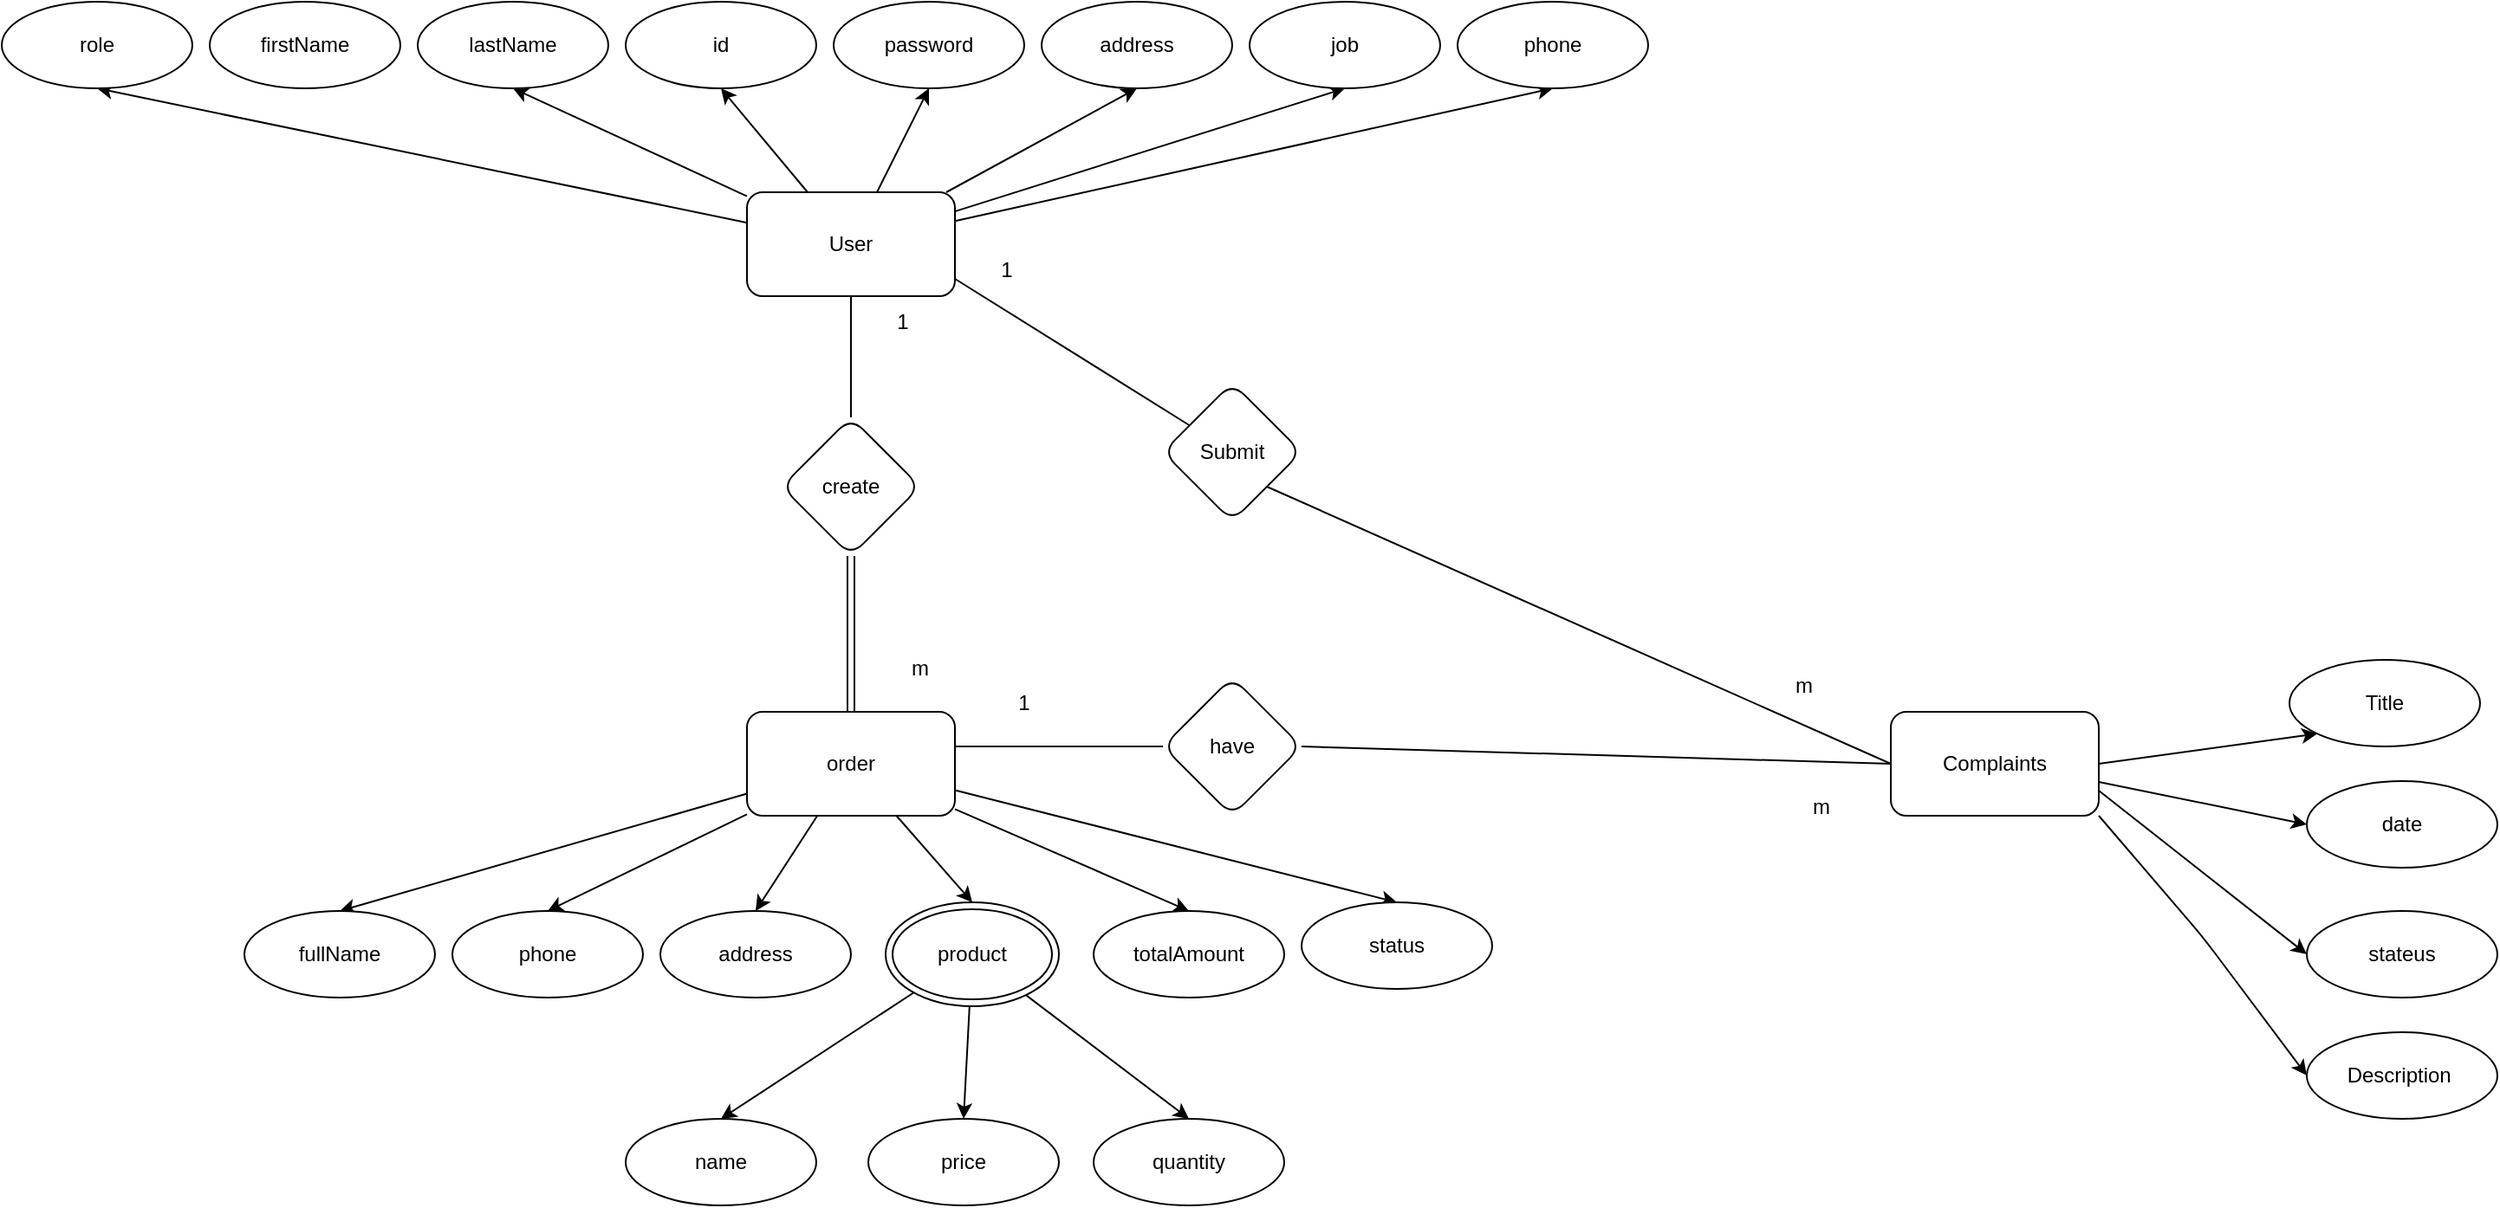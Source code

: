 <mxfile>
    <diagram id="gKTtsHwP7KGDVdEChfmq" name="Page-1">
        <mxGraphModel dx="2477" dy="1078" grid="1" gridSize="10" guides="1" tooltips="1" connect="1" arrows="1" fold="1" page="1" pageScale="1" pageWidth="850" pageHeight="1100" math="0" shadow="0">
            <root>
                <mxCell id="0"/>
                <mxCell id="1" parent="0"/>
                <mxCell id="8" value="" style="edgeStyle=none;html=1;entryX=0.5;entryY=1;entryDx=0;entryDy=0;" parent="1" source="3" target="9" edge="1">
                    <mxGeometry relative="1" as="geometry">
                        <mxPoint x="380" y="140.0" as="targetPoint"/>
                    </mxGeometry>
                </mxCell>
                <mxCell id="17" style="edgeStyle=none;html=1;entryX=0.5;entryY=1;entryDx=0;entryDy=0;" parent="1" source="3" target="11" edge="1">
                    <mxGeometry relative="1" as="geometry"/>
                </mxCell>
                <mxCell id="18" style="edgeStyle=none;html=1;entryX=0.5;entryY=1;entryDx=0;entryDy=0;" parent="1" source="3" target="12" edge="1">
                    <mxGeometry relative="1" as="geometry"/>
                </mxCell>
                <mxCell id="19" style="edgeStyle=none;html=1;entryX=0.5;entryY=1;entryDx=0;entryDy=0;" parent="1" source="3" target="13" edge="1">
                    <mxGeometry relative="1" as="geometry"/>
                </mxCell>
                <mxCell id="20" style="edgeStyle=none;html=1;entryX=0.5;entryY=1;entryDx=0;entryDy=0;" parent="1" source="3" target="14" edge="1">
                    <mxGeometry relative="1" as="geometry"/>
                </mxCell>
                <mxCell id="21" style="edgeStyle=none;html=1;entryX=0.5;entryY=1;entryDx=0;entryDy=0;" parent="1" source="3" target="15" edge="1">
                    <mxGeometry relative="1" as="geometry"/>
                </mxCell>
                <mxCell id="22" style="edgeStyle=none;html=1;entryX=0.5;entryY=1;entryDx=0;entryDy=0;" parent="1" source="3" target="16" edge="1">
                    <mxGeometry relative="1" as="geometry"/>
                </mxCell>
                <mxCell id="3" value="User" style="rounded=1;whiteSpace=wrap;html=1;" parent="1" vertex="1">
                    <mxGeometry x="320" y="210" width="120" height="60" as="geometry"/>
                </mxCell>
                <mxCell id="33" style="edgeStyle=none;html=1;entryX=0.5;entryY=0;entryDx=0;entryDy=0;" parent="1" source="4" target="23" edge="1">
                    <mxGeometry relative="1" as="geometry"/>
                </mxCell>
                <mxCell id="34" style="edgeStyle=none;html=1;entryX=0.5;entryY=0;entryDx=0;entryDy=0;" parent="1" source="4" target="24" edge="1">
                    <mxGeometry relative="1" as="geometry"/>
                </mxCell>
                <mxCell id="35" style="edgeStyle=none;html=1;entryX=0.5;entryY=0;entryDx=0;entryDy=0;" parent="1" source="4" target="25" edge="1">
                    <mxGeometry relative="1" as="geometry"/>
                </mxCell>
                <mxCell id="36" style="edgeStyle=none;html=1;entryX=0.5;entryY=0;entryDx=0;entryDy=0;" parent="1" source="4" target="32" edge="1">
                    <mxGeometry relative="1" as="geometry"/>
                </mxCell>
                <mxCell id="37" style="edgeStyle=none;html=1;entryX=0.5;entryY=0;entryDx=0;entryDy=0;" parent="1" source="4" target="31" edge="1">
                    <mxGeometry relative="1" as="geometry"/>
                </mxCell>
                <mxCell id="48" style="edgeStyle=none;html=1;entryX=0.5;entryY=0;entryDx=0;entryDy=0;" parent="1" source="4" target="47" edge="1">
                    <mxGeometry relative="1" as="geometry"/>
                </mxCell>
                <mxCell id="4" value="order" style="rounded=1;whiteSpace=wrap;html=1;" parent="1" vertex="1">
                    <mxGeometry x="320" y="510" width="120" height="60" as="geometry"/>
                </mxCell>
                <mxCell id="9" value="role" style="ellipse;whiteSpace=wrap;html=1;" parent="1" vertex="1">
                    <mxGeometry x="-110" y="100" width="110" height="50" as="geometry"/>
                </mxCell>
                <mxCell id="10" value="firstName" style="ellipse;whiteSpace=wrap;html=1;" parent="1" vertex="1">
                    <mxGeometry x="10" y="100" width="110" height="50" as="geometry"/>
                </mxCell>
                <mxCell id="11" value="lastName" style="ellipse;whiteSpace=wrap;html=1;" parent="1" vertex="1">
                    <mxGeometry x="130" y="100" width="110" height="50" as="geometry"/>
                </mxCell>
                <mxCell id="12" value="id" style="ellipse;whiteSpace=wrap;html=1;" parent="1" vertex="1">
                    <mxGeometry x="250" y="100" width="110" height="50" as="geometry"/>
                </mxCell>
                <mxCell id="13" value="password" style="ellipse;whiteSpace=wrap;html=1;" parent="1" vertex="1">
                    <mxGeometry x="370" y="100" width="110" height="50" as="geometry"/>
                </mxCell>
                <mxCell id="14" value="address" style="ellipse;whiteSpace=wrap;html=1;" parent="1" vertex="1">
                    <mxGeometry x="490" y="100" width="110" height="50" as="geometry"/>
                </mxCell>
                <mxCell id="15" value="job" style="ellipse;whiteSpace=wrap;html=1;" parent="1" vertex="1">
                    <mxGeometry x="610" y="100" width="110" height="50" as="geometry"/>
                </mxCell>
                <mxCell id="16" value="phone" style="ellipse;whiteSpace=wrap;html=1;" parent="1" vertex="1">
                    <mxGeometry x="730" y="100" width="110" height="50" as="geometry"/>
                </mxCell>
                <mxCell id="23" value="fullName" style="ellipse;whiteSpace=wrap;html=1;" parent="1" vertex="1">
                    <mxGeometry x="30" y="625" width="110" height="50" as="geometry"/>
                </mxCell>
                <mxCell id="24" value="phone" style="ellipse;whiteSpace=wrap;html=1;" parent="1" vertex="1">
                    <mxGeometry x="150" y="625" width="110" height="50" as="geometry"/>
                </mxCell>
                <mxCell id="25" value="address" style="ellipse;whiteSpace=wrap;html=1;" parent="1" vertex="1">
                    <mxGeometry x="270" y="625" width="110" height="50" as="geometry"/>
                </mxCell>
                <mxCell id="31" value="totalAmount" style="ellipse;whiteSpace=wrap;html=1;" parent="1" vertex="1">
                    <mxGeometry x="520" y="625" width="110" height="50" as="geometry"/>
                </mxCell>
                <mxCell id="41" style="edgeStyle=none;html=1;entryX=0.5;entryY=0;entryDx=0;entryDy=0;" parent="1" source="32" target="38" edge="1">
                    <mxGeometry relative="1" as="geometry"/>
                </mxCell>
                <mxCell id="42" style="edgeStyle=none;html=1;entryX=0.5;entryY=0;entryDx=0;entryDy=0;" parent="1" source="32" target="39" edge="1">
                    <mxGeometry relative="1" as="geometry"/>
                </mxCell>
                <mxCell id="43" style="edgeStyle=none;html=1;entryX=0.5;entryY=0;entryDx=0;entryDy=0;" parent="1" source="32" target="40" edge="1">
                    <mxGeometry relative="1" as="geometry"/>
                </mxCell>
                <mxCell id="32" value="product" style="ellipse;shape=doubleEllipse;whiteSpace=wrap;html=1;" parent="1" vertex="1">
                    <mxGeometry x="400" y="620" width="100" height="60" as="geometry"/>
                </mxCell>
                <mxCell id="38" value="name" style="ellipse;whiteSpace=wrap;html=1;" parent="1" vertex="1">
                    <mxGeometry x="250" y="745" width="110" height="50" as="geometry"/>
                </mxCell>
                <mxCell id="39" value="price" style="ellipse;whiteSpace=wrap;html=1;" parent="1" vertex="1">
                    <mxGeometry x="390" y="745" width="110" height="50" as="geometry"/>
                </mxCell>
                <mxCell id="40" value="quantity" style="ellipse;whiteSpace=wrap;html=1;" parent="1" vertex="1">
                    <mxGeometry x="520" y="745" width="110" height="50" as="geometry"/>
                </mxCell>
                <mxCell id="44" value="create" style="rhombus;whiteSpace=wrap;html=1;rounded=1;" parent="1" vertex="1">
                    <mxGeometry x="340" y="340" width="80" height="80" as="geometry"/>
                </mxCell>
                <mxCell id="47" value="status" style="ellipse;whiteSpace=wrap;html=1;" parent="1" vertex="1">
                    <mxGeometry x="640" y="620" width="110" height="50" as="geometry"/>
                </mxCell>
                <mxCell id="50" value="" style="endArrow=none;html=1;entryX=0.5;entryY=1;entryDx=0;entryDy=0;exitX=0.5;exitY=0;exitDx=0;exitDy=0;" parent="1" source="44" target="3" edge="1">
                    <mxGeometry width="50" height="50" relative="1" as="geometry">
                        <mxPoint x="390" y="340" as="sourcePoint"/>
                        <mxPoint x="440" y="290" as="targetPoint"/>
                    </mxGeometry>
                </mxCell>
                <mxCell id="52" value="" style="shape=link;html=1;entryX=0.5;entryY=0;entryDx=0;entryDy=0;exitX=0.5;exitY=1;exitDx=0;exitDy=0;" parent="1" source="44" target="4" edge="1">
                    <mxGeometry width="100" relative="1" as="geometry">
                        <mxPoint x="350" y="420" as="sourcePoint"/>
                        <mxPoint x="450" y="420" as="targetPoint"/>
                    </mxGeometry>
                </mxCell>
                <mxCell id="53" value="1" style="text;html=1;strokeColor=none;fillColor=none;align=center;verticalAlign=middle;whiteSpace=wrap;rounded=0;" parent="1" vertex="1">
                    <mxGeometry x="380" y="270" width="60" height="30" as="geometry"/>
                </mxCell>
                <mxCell id="55" value="m" style="text;html=1;strokeColor=none;fillColor=none;align=center;verticalAlign=middle;whiteSpace=wrap;rounded=0;" parent="1" vertex="1">
                    <mxGeometry x="390" y="470" width="60" height="30" as="geometry"/>
                </mxCell>
                <mxCell id="56" value="Complaints" style="rounded=1;whiteSpace=wrap;html=1;" parent="1" vertex="1">
                    <mxGeometry x="980" y="510" width="120" height="60" as="geometry"/>
                </mxCell>
                <mxCell id="57" value="Title" style="ellipse;whiteSpace=wrap;html=1;" parent="1" vertex="1">
                    <mxGeometry x="1210" y="480" width="110" height="50" as="geometry"/>
                </mxCell>
                <mxCell id="59" value="date" style="ellipse;whiteSpace=wrap;html=1;" parent="1" vertex="1">
                    <mxGeometry x="1220" y="550" width="110" height="50" as="geometry"/>
                </mxCell>
                <mxCell id="61" value="Submit" style="rhombus;whiteSpace=wrap;html=1;rounded=1;" parent="1" vertex="1">
                    <mxGeometry x="560" y="320" width="80" height="80" as="geometry"/>
                </mxCell>
                <mxCell id="62" value="" style="endArrow=none;html=1;entryX=0.5;entryY=1;entryDx=0;entryDy=0;" parent="1" source="61" edge="1">
                    <mxGeometry width="50" height="50" relative="1" as="geometry">
                        <mxPoint x="440" y="330" as="sourcePoint"/>
                        <mxPoint x="440" y="260" as="targetPoint"/>
                    </mxGeometry>
                </mxCell>
                <mxCell id="63" value="" style="endArrow=none;html=1;entryX=0.5;entryY=1;entryDx=0;entryDy=0;exitX=0;exitY=0.5;exitDx=0;exitDy=0;" parent="1" source="56" edge="1">
                    <mxGeometry width="50" height="50" relative="1" as="geometry">
                        <mxPoint x="620" y="450" as="sourcePoint"/>
                        <mxPoint x="620" y="380" as="targetPoint"/>
                    </mxGeometry>
                </mxCell>
                <mxCell id="65" style="edgeStyle=none;html=1;entryX=0;entryY=0.5;entryDx=0;entryDy=0;" parent="1" target="59" edge="1">
                    <mxGeometry relative="1" as="geometry">
                        <mxPoint x="1100" y="550.48" as="sourcePoint"/>
                        <mxPoint x="1234.208" y="459.525" as="targetPoint"/>
                    </mxGeometry>
                </mxCell>
                <mxCell id="67" style="edgeStyle=none;html=1;entryX=0;entryY=1;entryDx=0;entryDy=0;" parent="1" target="57" edge="1">
                    <mxGeometry relative="1" as="geometry">
                        <mxPoint x="1100" y="540" as="sourcePoint"/>
                        <mxPoint x="1218.46" y="578" as="targetPoint"/>
                        <Array as="points"/>
                    </mxGeometry>
                </mxCell>
                <mxCell id="68" value="1" style="text;html=1;strokeColor=none;fillColor=none;align=center;verticalAlign=middle;whiteSpace=wrap;rounded=0;" parent="1" vertex="1">
                    <mxGeometry x="440" y="240" width="60" height="30" as="geometry"/>
                </mxCell>
                <mxCell id="69" value="m" style="text;html=1;strokeColor=none;fillColor=none;align=center;verticalAlign=middle;whiteSpace=wrap;rounded=0;" parent="1" vertex="1">
                    <mxGeometry x="900" y="480" width="60" height="30" as="geometry"/>
                </mxCell>
                <mxCell id="70" value="have" style="rhombus;whiteSpace=wrap;html=1;rounded=1;" vertex="1" parent="1">
                    <mxGeometry x="560" y="490" width="80" height="80" as="geometry"/>
                </mxCell>
                <mxCell id="71" value="" style="endArrow=none;html=1;entryX=0.5;entryY=1;entryDx=0;entryDy=0;exitX=0;exitY=0.5;exitDx=0;exitDy=0;" edge="1" parent="1" source="70">
                    <mxGeometry width="50" height="50" relative="1" as="geometry">
                        <mxPoint x="575.385" y="614.615" as="sourcePoint"/>
                        <mxPoint x="440" y="530" as="targetPoint"/>
                    </mxGeometry>
                </mxCell>
                <mxCell id="73" value="" style="endArrow=none;html=1;entryX=0.5;entryY=1;entryDx=0;entryDy=0;exitX=0;exitY=0.5;exitDx=0;exitDy=0;" edge="1" parent="1" source="56">
                    <mxGeometry width="50" height="50" relative="1" as="geometry">
                        <mxPoint x="1000" y="690" as="sourcePoint"/>
                        <mxPoint x="640" y="530" as="targetPoint"/>
                    </mxGeometry>
                </mxCell>
                <mxCell id="74" value="m" style="text;html=1;strokeColor=none;fillColor=none;align=center;verticalAlign=middle;whiteSpace=wrap;rounded=0;" vertex="1" parent="1">
                    <mxGeometry x="910" y="550" width="60" height="30" as="geometry"/>
                </mxCell>
                <mxCell id="75" value="1" style="text;html=1;strokeColor=none;fillColor=none;align=center;verticalAlign=middle;whiteSpace=wrap;rounded=0;" vertex="1" parent="1">
                    <mxGeometry x="450" y="490" width="60" height="30" as="geometry"/>
                </mxCell>
                <mxCell id="78" value="stateus" style="ellipse;whiteSpace=wrap;html=1;" vertex="1" parent="1">
                    <mxGeometry x="1220" y="625" width="110" height="50" as="geometry"/>
                </mxCell>
                <mxCell id="79" style="edgeStyle=none;html=1;entryX=0;entryY=0.5;entryDx=0;entryDy=0;" edge="1" parent="1" target="78">
                    <mxGeometry relative="1" as="geometry">
                        <mxPoint x="1100" y="555.48" as="sourcePoint"/>
                        <mxPoint x="1220" y="580" as="targetPoint"/>
                    </mxGeometry>
                </mxCell>
                <mxCell id="80" value="Description&amp;nbsp;" style="ellipse;whiteSpace=wrap;html=1;" vertex="1" parent="1">
                    <mxGeometry x="1220" y="695" width="110" height="50" as="geometry"/>
                </mxCell>
                <mxCell id="81" style="edgeStyle=none;html=1;entryX=0;entryY=0.5;entryDx=0;entryDy=0;exitX=1;exitY=1;exitDx=0;exitDy=0;" edge="1" parent="1" source="56" target="80">
                    <mxGeometry relative="1" as="geometry">
                        <mxPoint x="1110" y="565.48" as="sourcePoint"/>
                        <mxPoint x="1230" y="660" as="targetPoint"/>
                        <Array as="points">
                            <mxPoint x="1160" y="640"/>
                        </Array>
                    </mxGeometry>
                </mxCell>
            </root>
        </mxGraphModel>
    </diagram>
</mxfile>